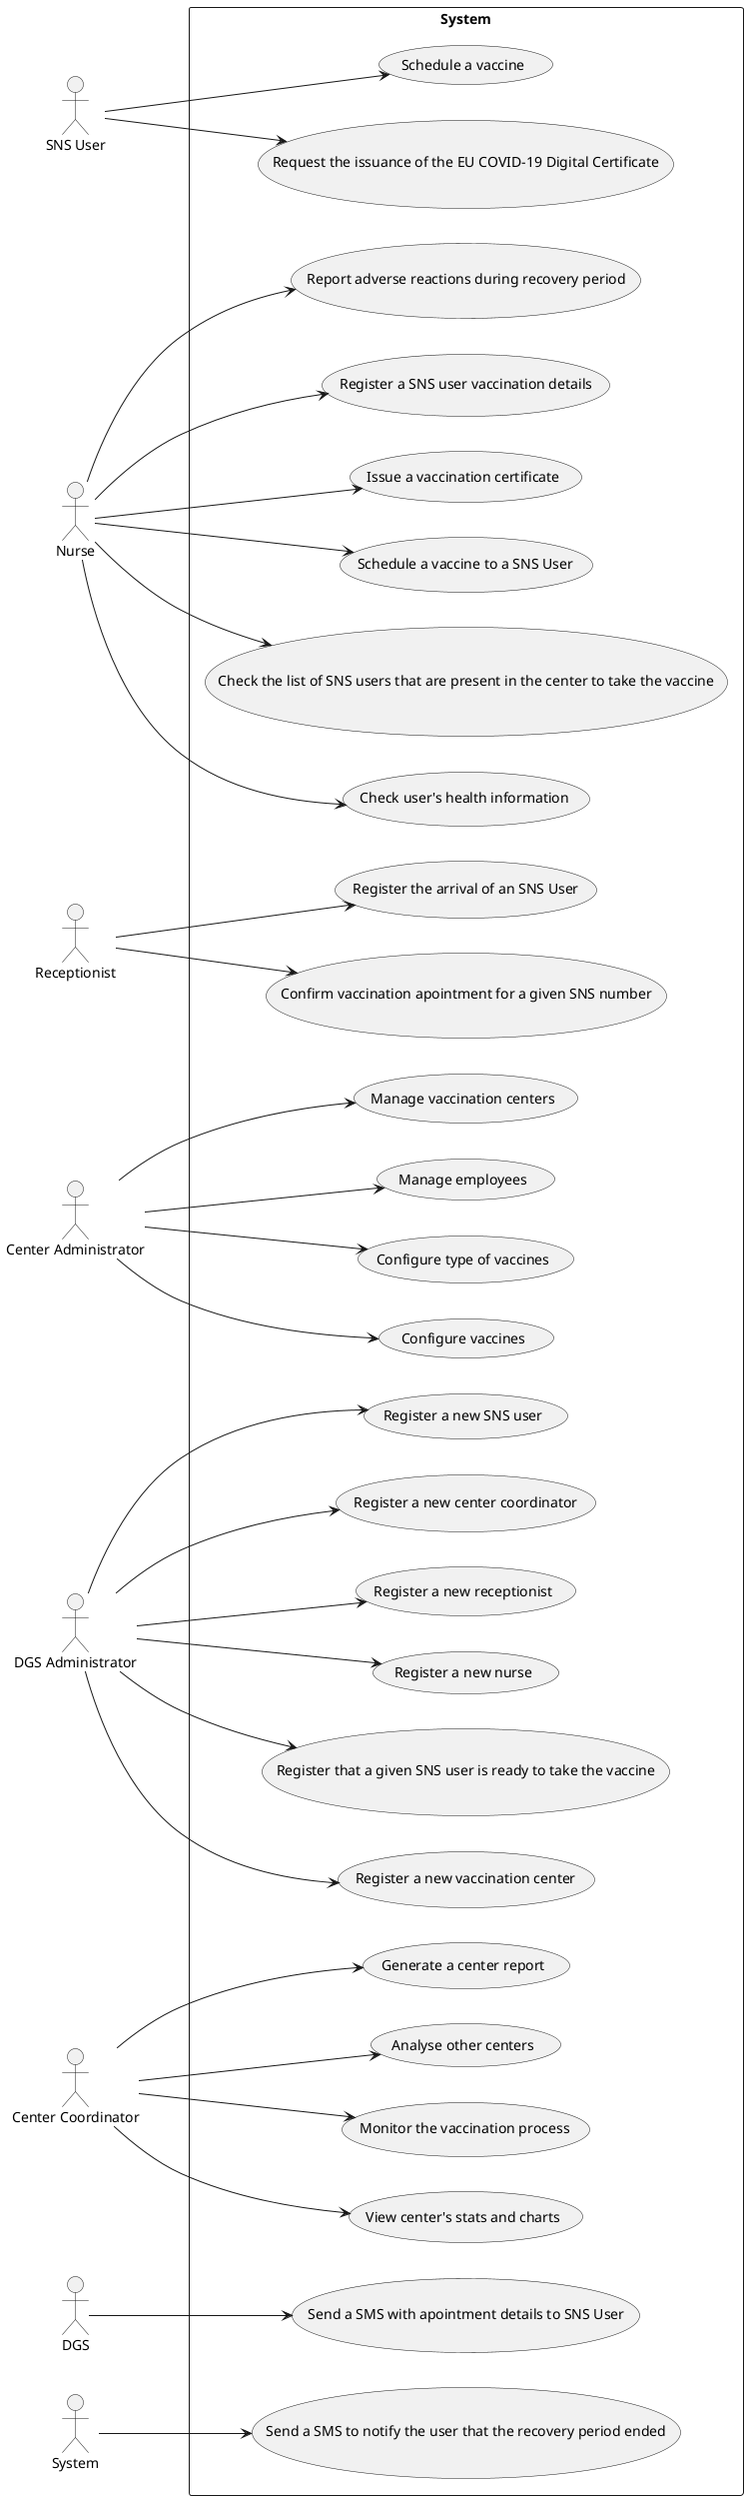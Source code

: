@startuml UCD

left to right direction

actor "SNS User" as user
actor "Nurse" as nurse
actor "Receptionist" as recept
actor "Center Administrator" as cadmin
actor "DGS Administrator" as dgsadmin
actor "Center Coordinator" as coordinator
actor "DGS" as dgs
actor "System" as system

rectangle System {
  usecase "Schedule a vaccine" as UC01
  usecase "Request the issuance of the EU COVID-19 Digital Certificate" as UC02
  usecase "Send a SMS with apointment details to SNS User" as UC03
  usecase "Issue a vaccination certificate" as UC04
  usecase "Schedule a vaccine to a SNS User" as UC05
  usecase "Check the list of SNS users that are present in the center to take the vaccine" as UC06
  usecase "Check user's health information" as UC07
  usecase "Report adverse reactions during recovery period" as UC08
  usecase "Register a SNS user vaccination details" as UC09
  usecase "Register the arrival of an SNS User" as UC10
  usecase "Confirm vaccination apointment for a given SNS number" as UC11
  usecase "Register that a given SNS user is ready to take the vaccine" as UC12
  usecase "Register a new vaccination center" as UC13
  usecase "Register a new SNS user" as UC14
  usecase "Register a new center coordinator" as UC15
  usecase "Register a new receptionist" as UC16
  usecase "Register a new nurse" as UC17
  usecase "Monitor the vaccination process" as UC18
  usecase "View center's stats and charts" as UC19
  usecase "Generate a center report" as UC20
  usecase "Analyse other centers" as UC21
  usecase "Configure type of vaccines" as UC22
  usecase "Configure vaccines" as UC23
  usecase "Manage vaccination centers" as UC24
  usecase "Manage employees" as UC25
  usecase "Send a SMS to notify the user that the recovery period ended" as US26
}

user --> UC01
user --> UC02
dgs --> UC03
nurse --> UC04
nurse --> UC05
nurse --> UC06
nurse --> UC07
nurse --> UC08
nurse --> UC09
recept --> UC10
recept --> UC11
dgsadmin --> UC12
dgsadmin --> UC13
dgsadmin --> UC14
dgsadmin --> UC15
dgsadmin --> UC16
dgsadmin --> UC17
coordinator --> UC18
coordinator --> UC19
coordinator --> UC20
coordinator --> UC21
cadmin --> UC22
cadmin --> UC23
cadmin --> UC24
cadmin --> UC25
system --> US26

@enduml
